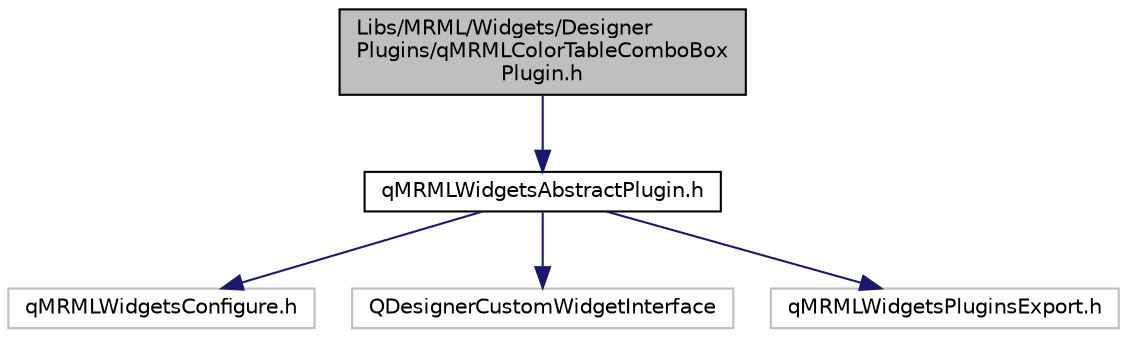 digraph "Libs/MRML/Widgets/DesignerPlugins/qMRMLColorTableComboBoxPlugin.h"
{
  bgcolor="transparent";
  edge [fontname="Helvetica",fontsize="10",labelfontname="Helvetica",labelfontsize="10"];
  node [fontname="Helvetica",fontsize="10",shape=record];
  Node0 [label="Libs/MRML/Widgets/Designer\lPlugins/qMRMLColorTableComboBox\lPlugin.h",height=0.2,width=0.4,color="black", fillcolor="grey75", style="filled", fontcolor="black"];
  Node0 -> Node1 [color="midnightblue",fontsize="10",style="solid",fontname="Helvetica"];
  Node1 [label="qMRMLWidgetsAbstractPlugin.h",height=0.2,width=0.4,color="black",URL="$qMRMLWidgetsAbstractPlugin_8h.html"];
  Node1 -> Node2 [color="midnightblue",fontsize="10",style="solid",fontname="Helvetica"];
  Node2 [label="qMRMLWidgetsConfigure.h",height=0.2,width=0.4,color="grey75"];
  Node1 -> Node3 [color="midnightblue",fontsize="10",style="solid",fontname="Helvetica"];
  Node3 [label="QDesignerCustomWidgetInterface",height=0.2,width=0.4,color="grey75"];
  Node1 -> Node4 [color="midnightblue",fontsize="10",style="solid",fontname="Helvetica"];
  Node4 [label="qMRMLWidgetsPluginsExport.h",height=0.2,width=0.4,color="grey75"];
}
